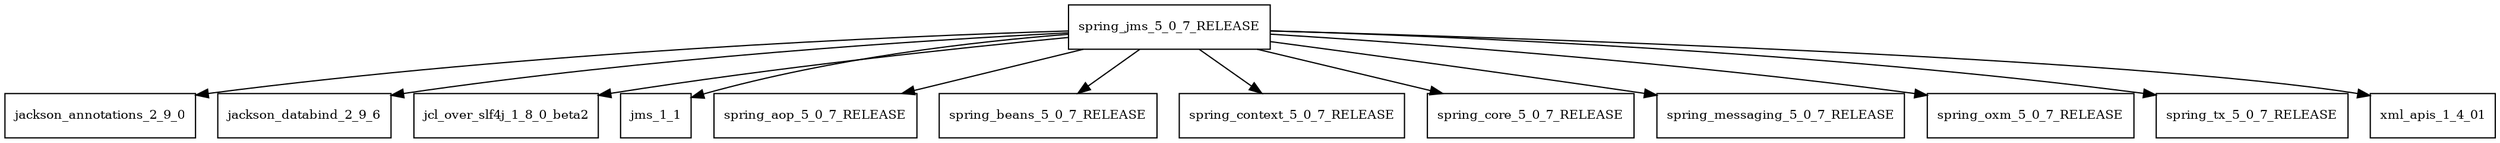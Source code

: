 digraph spring_jms_5_0_7_RELEASE_dependencies {
  node [shape = box, fontsize=10.0];
  spring_jms_5_0_7_RELEASE -> jackson_annotations_2_9_0;
  spring_jms_5_0_7_RELEASE -> jackson_databind_2_9_6;
  spring_jms_5_0_7_RELEASE -> jcl_over_slf4j_1_8_0_beta2;
  spring_jms_5_0_7_RELEASE -> jms_1_1;
  spring_jms_5_0_7_RELEASE -> spring_aop_5_0_7_RELEASE;
  spring_jms_5_0_7_RELEASE -> spring_beans_5_0_7_RELEASE;
  spring_jms_5_0_7_RELEASE -> spring_context_5_0_7_RELEASE;
  spring_jms_5_0_7_RELEASE -> spring_core_5_0_7_RELEASE;
  spring_jms_5_0_7_RELEASE -> spring_messaging_5_0_7_RELEASE;
  spring_jms_5_0_7_RELEASE -> spring_oxm_5_0_7_RELEASE;
  spring_jms_5_0_7_RELEASE -> spring_tx_5_0_7_RELEASE;
  spring_jms_5_0_7_RELEASE -> xml_apis_1_4_01;
}
